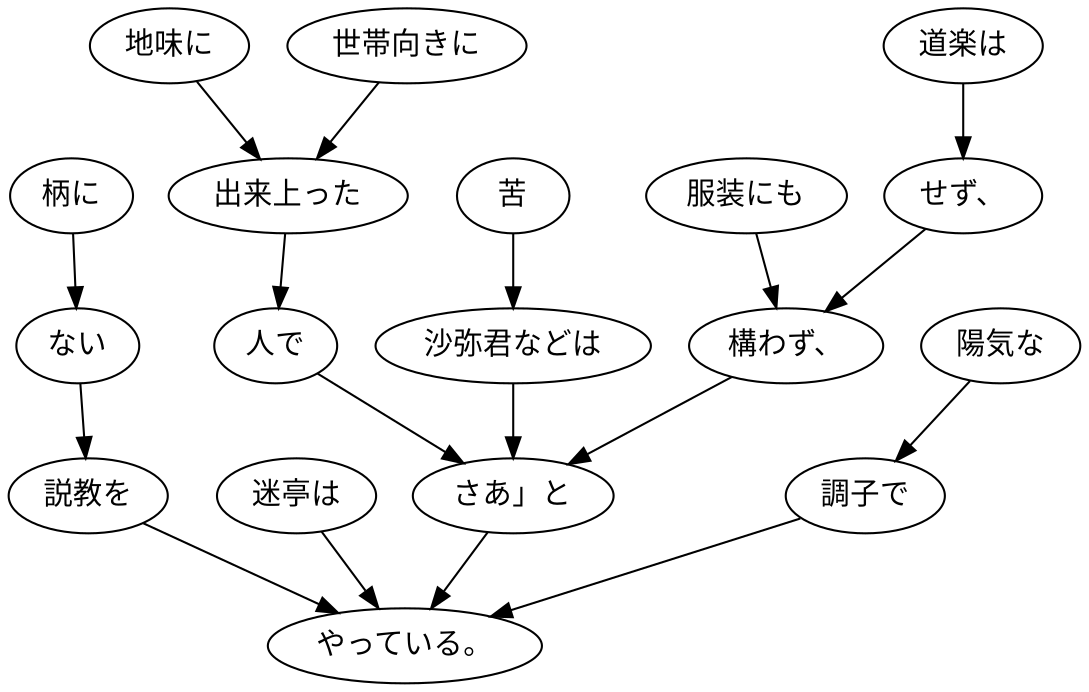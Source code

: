 digraph graph1418 {
	node0 [label="苦"];
	node1 [label="沙弥君などは"];
	node2 [label="道楽は"];
	node3 [label="せず、"];
	node4 [label="服装にも"];
	node5 [label="構わず、"];
	node6 [label="地味に"];
	node7 [label="世帯向きに"];
	node8 [label="出来上った"];
	node9 [label="人で"];
	node10 [label="さあ」と"];
	node11 [label="迷亭は"];
	node12 [label="柄に"];
	node13 [label="ない"];
	node14 [label="説教を"];
	node15 [label="陽気な"];
	node16 [label="調子で"];
	node17 [label="やっている。"];
	node0 -> node1;
	node1 -> node10;
	node2 -> node3;
	node3 -> node5;
	node4 -> node5;
	node5 -> node10;
	node6 -> node8;
	node7 -> node8;
	node8 -> node9;
	node9 -> node10;
	node10 -> node17;
	node11 -> node17;
	node12 -> node13;
	node13 -> node14;
	node14 -> node17;
	node15 -> node16;
	node16 -> node17;
}
